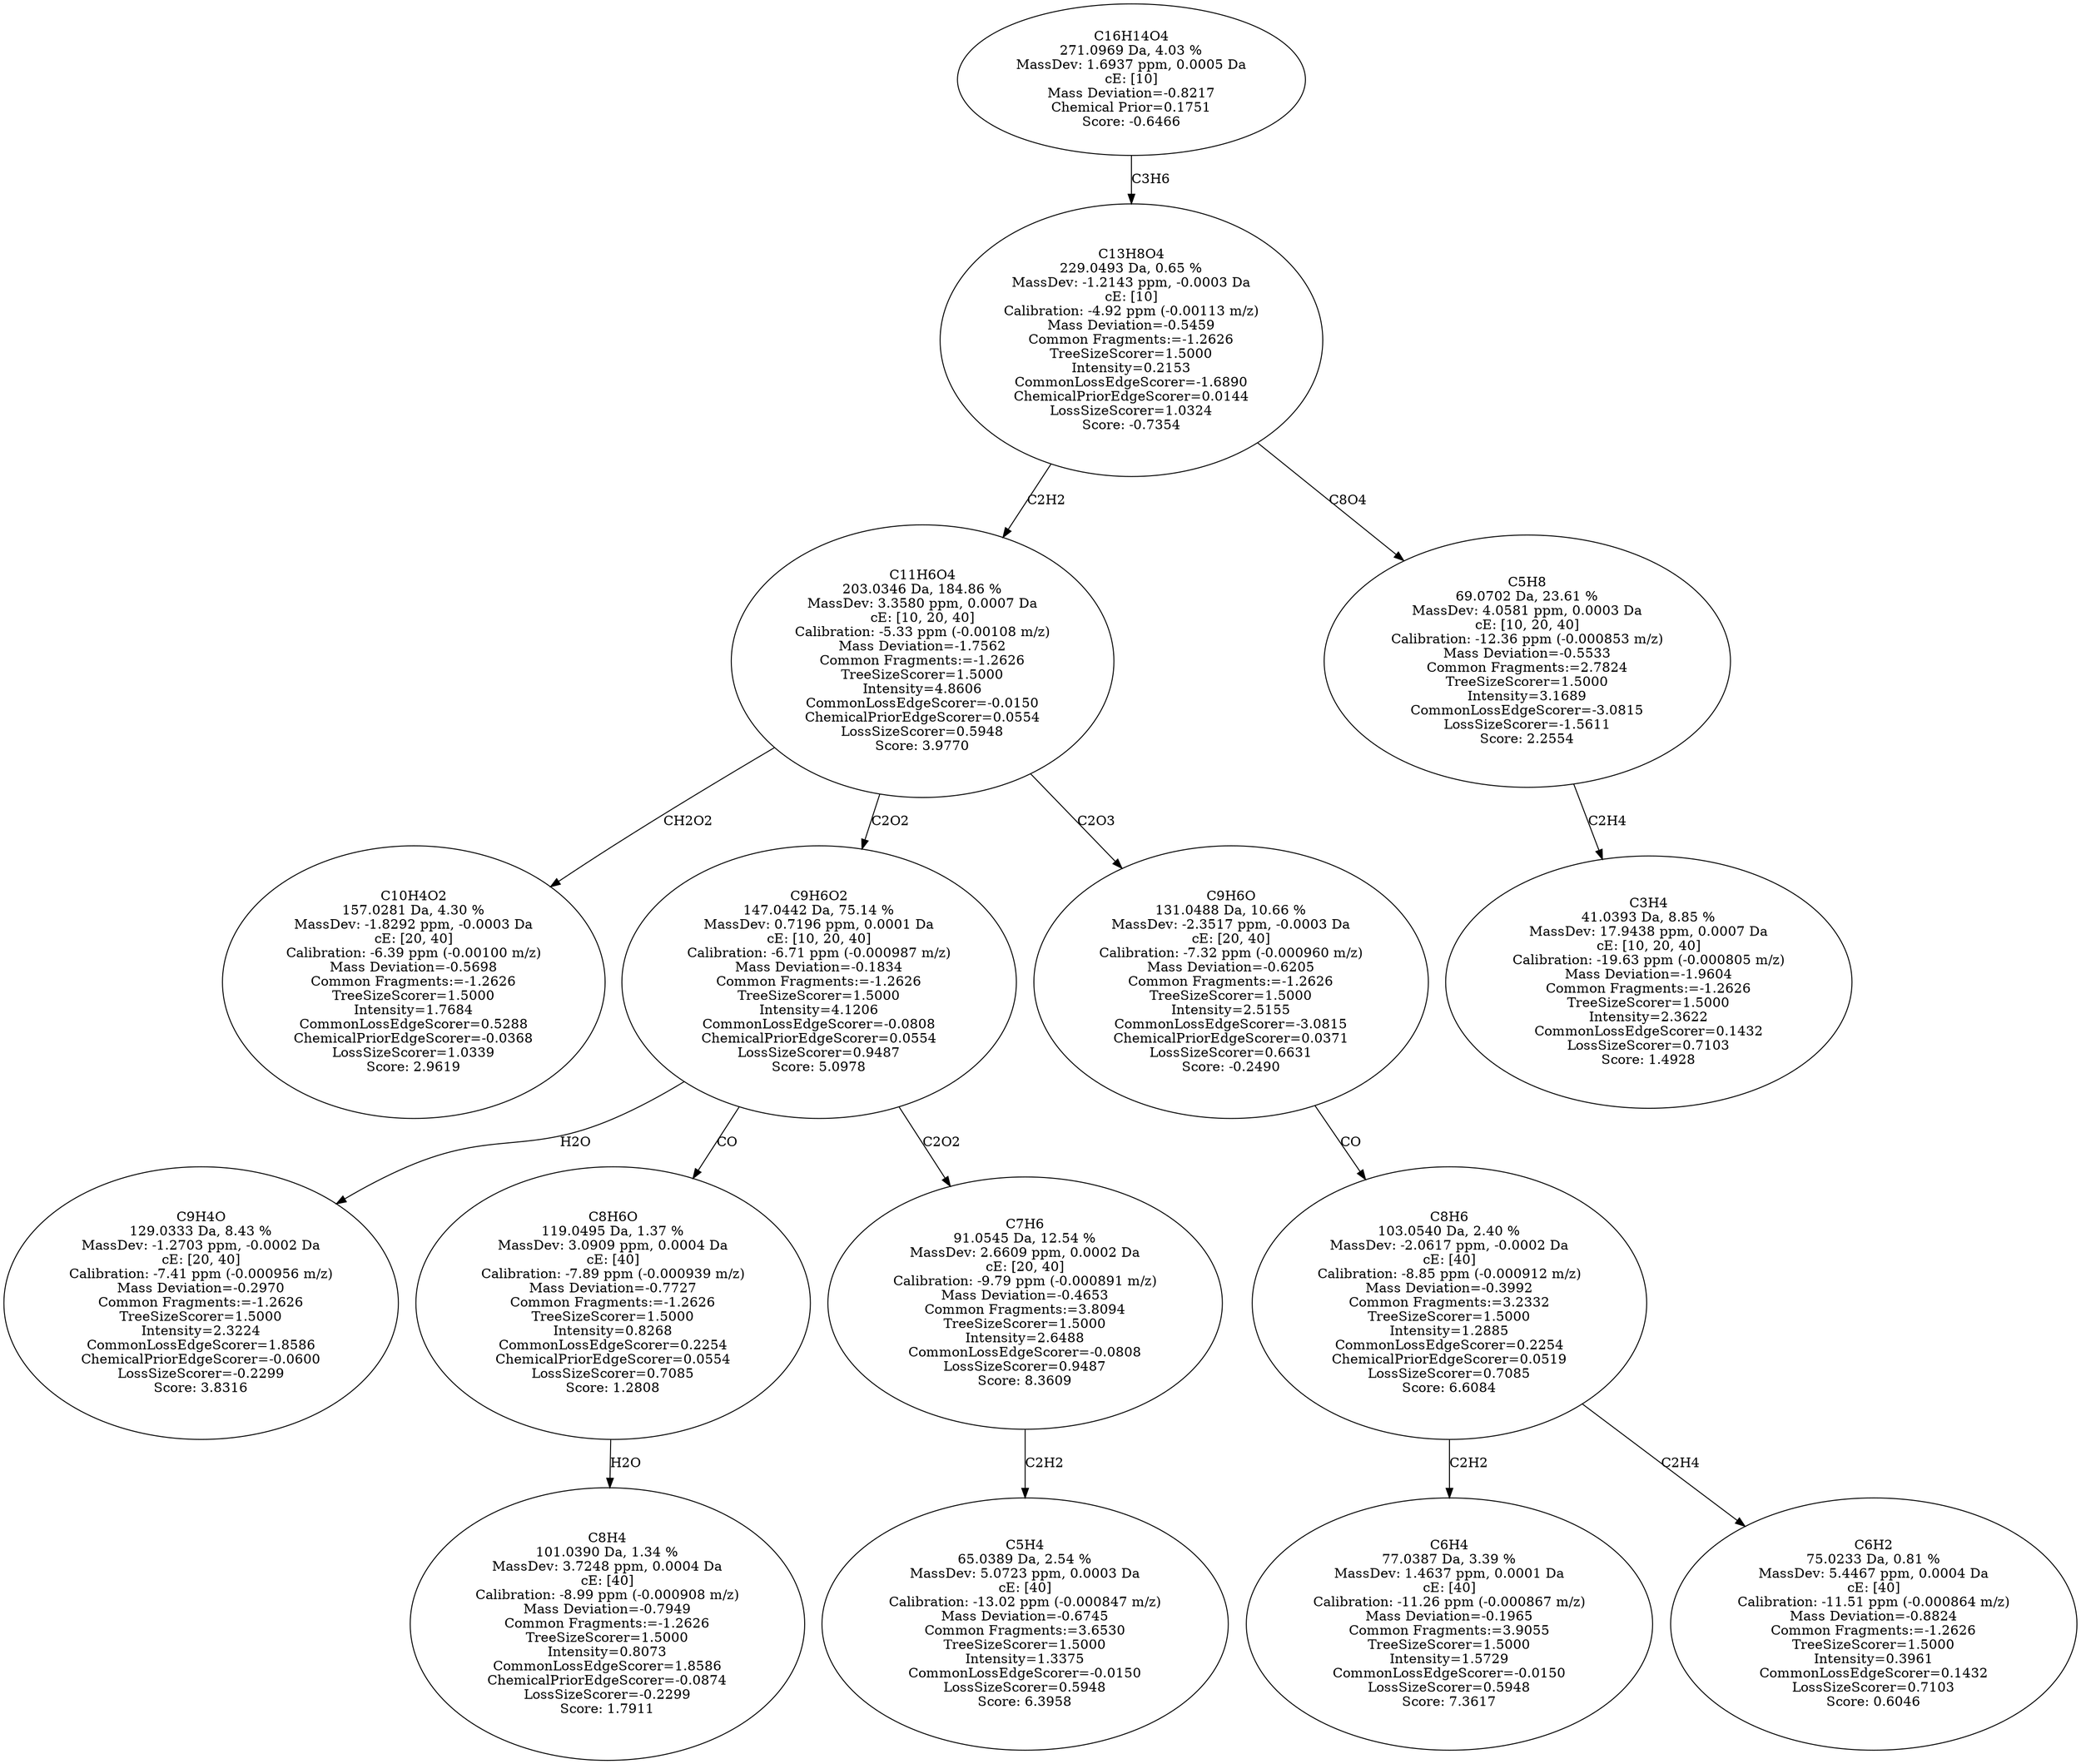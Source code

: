strict digraph {
v1 [label="C10H4O2\n157.0281 Da, 4.30 %\nMassDev: -1.8292 ppm, -0.0003 Da\ncE: [20, 40]\nCalibration: -6.39 ppm (-0.00100 m/z)\nMass Deviation=-0.5698\nCommon Fragments:=-1.2626\nTreeSizeScorer=1.5000\nIntensity=1.7684\nCommonLossEdgeScorer=0.5288\nChemicalPriorEdgeScorer=-0.0368\nLossSizeScorer=1.0339\nScore: 2.9619"];
v2 [label="C9H4O\n129.0333 Da, 8.43 %\nMassDev: -1.2703 ppm, -0.0002 Da\ncE: [20, 40]\nCalibration: -7.41 ppm (-0.000956 m/z)\nMass Deviation=-0.2970\nCommon Fragments:=-1.2626\nTreeSizeScorer=1.5000\nIntensity=2.3224\nCommonLossEdgeScorer=1.8586\nChemicalPriorEdgeScorer=-0.0600\nLossSizeScorer=-0.2299\nScore: 3.8316"];
v3 [label="C8H4\n101.0390 Da, 1.34 %\nMassDev: 3.7248 ppm, 0.0004 Da\ncE: [40]\nCalibration: -8.99 ppm (-0.000908 m/z)\nMass Deviation=-0.7949\nCommon Fragments:=-1.2626\nTreeSizeScorer=1.5000\nIntensity=0.8073\nCommonLossEdgeScorer=1.8586\nChemicalPriorEdgeScorer=-0.0874\nLossSizeScorer=-0.2299\nScore: 1.7911"];
v4 [label="C8H6O\n119.0495 Da, 1.37 %\nMassDev: 3.0909 ppm, 0.0004 Da\ncE: [40]\nCalibration: -7.89 ppm (-0.000939 m/z)\nMass Deviation=-0.7727\nCommon Fragments:=-1.2626\nTreeSizeScorer=1.5000\nIntensity=0.8268\nCommonLossEdgeScorer=0.2254\nChemicalPriorEdgeScorer=0.0554\nLossSizeScorer=0.7085\nScore: 1.2808"];
v5 [label="C5H4\n65.0389 Da, 2.54 %\nMassDev: 5.0723 ppm, 0.0003 Da\ncE: [40]\nCalibration: -13.02 ppm (-0.000847 m/z)\nMass Deviation=-0.6745\nCommon Fragments:=3.6530\nTreeSizeScorer=1.5000\nIntensity=1.3375\nCommonLossEdgeScorer=-0.0150\nLossSizeScorer=0.5948\nScore: 6.3958"];
v6 [label="C7H6\n91.0545 Da, 12.54 %\nMassDev: 2.6609 ppm, 0.0002 Da\ncE: [20, 40]\nCalibration: -9.79 ppm (-0.000891 m/z)\nMass Deviation=-0.4653\nCommon Fragments:=3.8094\nTreeSizeScorer=1.5000\nIntensity=2.6488\nCommonLossEdgeScorer=-0.0808\nLossSizeScorer=0.9487\nScore: 8.3609"];
v7 [label="C9H6O2\n147.0442 Da, 75.14 %\nMassDev: 0.7196 ppm, 0.0001 Da\ncE: [10, 20, 40]\nCalibration: -6.71 ppm (-0.000987 m/z)\nMass Deviation=-0.1834\nCommon Fragments:=-1.2626\nTreeSizeScorer=1.5000\nIntensity=4.1206\nCommonLossEdgeScorer=-0.0808\nChemicalPriorEdgeScorer=0.0554\nLossSizeScorer=0.9487\nScore: 5.0978"];
v8 [label="C6H4\n77.0387 Da, 3.39 %\nMassDev: 1.4637 ppm, 0.0001 Da\ncE: [40]\nCalibration: -11.26 ppm (-0.000867 m/z)\nMass Deviation=-0.1965\nCommon Fragments:=3.9055\nTreeSizeScorer=1.5000\nIntensity=1.5729\nCommonLossEdgeScorer=-0.0150\nLossSizeScorer=0.5948\nScore: 7.3617"];
v9 [label="C6H2\n75.0233 Da, 0.81 %\nMassDev: 5.4467 ppm, 0.0004 Da\ncE: [40]\nCalibration: -11.51 ppm (-0.000864 m/z)\nMass Deviation=-0.8824\nCommon Fragments:=-1.2626\nTreeSizeScorer=1.5000\nIntensity=0.3961\nCommonLossEdgeScorer=0.1432\nLossSizeScorer=0.7103\nScore: 0.6046"];
v10 [label="C8H6\n103.0540 Da, 2.40 %\nMassDev: -2.0617 ppm, -0.0002 Da\ncE: [40]\nCalibration: -8.85 ppm (-0.000912 m/z)\nMass Deviation=-0.3992\nCommon Fragments:=3.2332\nTreeSizeScorer=1.5000\nIntensity=1.2885\nCommonLossEdgeScorer=0.2254\nChemicalPriorEdgeScorer=0.0519\nLossSizeScorer=0.7085\nScore: 6.6084"];
v11 [label="C9H6O\n131.0488 Da, 10.66 %\nMassDev: -2.3517 ppm, -0.0003 Da\ncE: [20, 40]\nCalibration: -7.32 ppm (-0.000960 m/z)\nMass Deviation=-0.6205\nCommon Fragments:=-1.2626\nTreeSizeScorer=1.5000\nIntensity=2.5155\nCommonLossEdgeScorer=-3.0815\nChemicalPriorEdgeScorer=0.0371\nLossSizeScorer=0.6631\nScore: -0.2490"];
v12 [label="C11H6O4\n203.0346 Da, 184.86 %\nMassDev: 3.3580 ppm, 0.0007 Da\ncE: [10, 20, 40]\nCalibration: -5.33 ppm (-0.00108 m/z)\nMass Deviation=-1.7562\nCommon Fragments:=-1.2626\nTreeSizeScorer=1.5000\nIntensity=4.8606\nCommonLossEdgeScorer=-0.0150\nChemicalPriorEdgeScorer=0.0554\nLossSizeScorer=0.5948\nScore: 3.9770"];
v13 [label="C3H4\n41.0393 Da, 8.85 %\nMassDev: 17.9438 ppm, 0.0007 Da\ncE: [10, 20, 40]\nCalibration: -19.63 ppm (-0.000805 m/z)\nMass Deviation=-1.9604\nCommon Fragments:=-1.2626\nTreeSizeScorer=1.5000\nIntensity=2.3622\nCommonLossEdgeScorer=0.1432\nLossSizeScorer=0.7103\nScore: 1.4928"];
v14 [label="C5H8\n69.0702 Da, 23.61 %\nMassDev: 4.0581 ppm, 0.0003 Da\ncE: [10, 20, 40]\nCalibration: -12.36 ppm (-0.000853 m/z)\nMass Deviation=-0.5533\nCommon Fragments:=2.7824\nTreeSizeScorer=1.5000\nIntensity=3.1689\nCommonLossEdgeScorer=-3.0815\nLossSizeScorer=-1.5611\nScore: 2.2554"];
v15 [label="C13H8O4\n229.0493 Da, 0.65 %\nMassDev: -1.2143 ppm, -0.0003 Da\ncE: [10]\nCalibration: -4.92 ppm (-0.00113 m/z)\nMass Deviation=-0.5459\nCommon Fragments:=-1.2626\nTreeSizeScorer=1.5000\nIntensity=0.2153\nCommonLossEdgeScorer=-1.6890\nChemicalPriorEdgeScorer=0.0144\nLossSizeScorer=1.0324\nScore: -0.7354"];
v16 [label="C16H14O4\n271.0969 Da, 4.03 %\nMassDev: 1.6937 ppm, 0.0005 Da\ncE: [10]\nMass Deviation=-0.8217\nChemical Prior=0.1751\nScore: -0.6466"];
v12 -> v1 [label="CH2O2"];
v7 -> v2 [label="H2O"];
v4 -> v3 [label="H2O"];
v7 -> v4 [label="CO"];
v6 -> v5 [label="C2H2"];
v7 -> v6 [label="C2O2"];
v12 -> v7 [label="C2O2"];
v10 -> v8 [label="C2H2"];
v10 -> v9 [label="C2H4"];
v11 -> v10 [label="CO"];
v12 -> v11 [label="C2O3"];
v15 -> v12 [label="C2H2"];
v14 -> v13 [label="C2H4"];
v15 -> v14 [label="C8O4"];
v16 -> v15 [label="C3H6"];
}